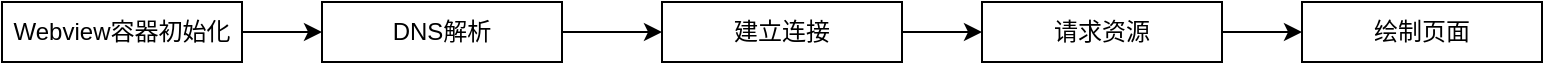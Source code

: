 <mxfile version="23.0.2" type="github">
  <diagram name="第 1 页" id="Emz8UZ0YEztY7YcyeFIH">
    <mxGraphModel dx="1434" dy="786" grid="1" gridSize="10" guides="1" tooltips="1" connect="1" arrows="1" fold="1" page="1" pageScale="1" pageWidth="827" pageHeight="1169" math="0" shadow="0">
      <root>
        <mxCell id="0" />
        <mxCell id="1" parent="0" />
        <mxCell id="Cd71xnbbXx4q1nMp6Klr-6" value="" style="edgeStyle=orthogonalEdgeStyle;rounded=0;orthogonalLoop=1;jettySize=auto;html=1;" edge="1" parent="1" source="Cd71xnbbXx4q1nMp6Klr-1" target="Cd71xnbbXx4q1nMp6Klr-2">
          <mxGeometry relative="1" as="geometry" />
        </mxCell>
        <mxCell id="Cd71xnbbXx4q1nMp6Klr-1" value="Webview容器初始化" style="rounded=0;whiteSpace=wrap;html=1;" vertex="1" parent="1">
          <mxGeometry x="10" y="250" width="120" height="30" as="geometry" />
        </mxCell>
        <mxCell id="Cd71xnbbXx4q1nMp6Klr-7" value="" style="edgeStyle=orthogonalEdgeStyle;rounded=0;orthogonalLoop=1;jettySize=auto;html=1;" edge="1" parent="1" source="Cd71xnbbXx4q1nMp6Klr-2" target="Cd71xnbbXx4q1nMp6Klr-3">
          <mxGeometry relative="1" as="geometry" />
        </mxCell>
        <mxCell id="Cd71xnbbXx4q1nMp6Klr-2" value="DNS解析" style="rounded=0;whiteSpace=wrap;html=1;" vertex="1" parent="1">
          <mxGeometry x="170" y="250" width="120" height="30" as="geometry" />
        </mxCell>
        <mxCell id="Cd71xnbbXx4q1nMp6Klr-8" value="" style="edgeStyle=orthogonalEdgeStyle;rounded=0;orthogonalLoop=1;jettySize=auto;html=1;" edge="1" parent="1" source="Cd71xnbbXx4q1nMp6Klr-3" target="Cd71xnbbXx4q1nMp6Klr-4">
          <mxGeometry relative="1" as="geometry" />
        </mxCell>
        <mxCell id="Cd71xnbbXx4q1nMp6Klr-3" value="建立连接" style="rounded=0;whiteSpace=wrap;html=1;" vertex="1" parent="1">
          <mxGeometry x="340" y="250" width="120" height="30" as="geometry" />
        </mxCell>
        <mxCell id="Cd71xnbbXx4q1nMp6Klr-9" value="" style="edgeStyle=orthogonalEdgeStyle;rounded=0;orthogonalLoop=1;jettySize=auto;html=1;" edge="1" parent="1" source="Cd71xnbbXx4q1nMp6Klr-4" target="Cd71xnbbXx4q1nMp6Klr-5">
          <mxGeometry relative="1" as="geometry" />
        </mxCell>
        <mxCell id="Cd71xnbbXx4q1nMp6Klr-4" value="请求资源" style="rounded=0;whiteSpace=wrap;html=1;" vertex="1" parent="1">
          <mxGeometry x="500" y="250" width="120" height="30" as="geometry" />
        </mxCell>
        <mxCell id="Cd71xnbbXx4q1nMp6Klr-5" value="绘制页面" style="rounded=0;whiteSpace=wrap;html=1;" vertex="1" parent="1">
          <mxGeometry x="660" y="250" width="120" height="30" as="geometry" />
        </mxCell>
      </root>
    </mxGraphModel>
  </diagram>
</mxfile>
